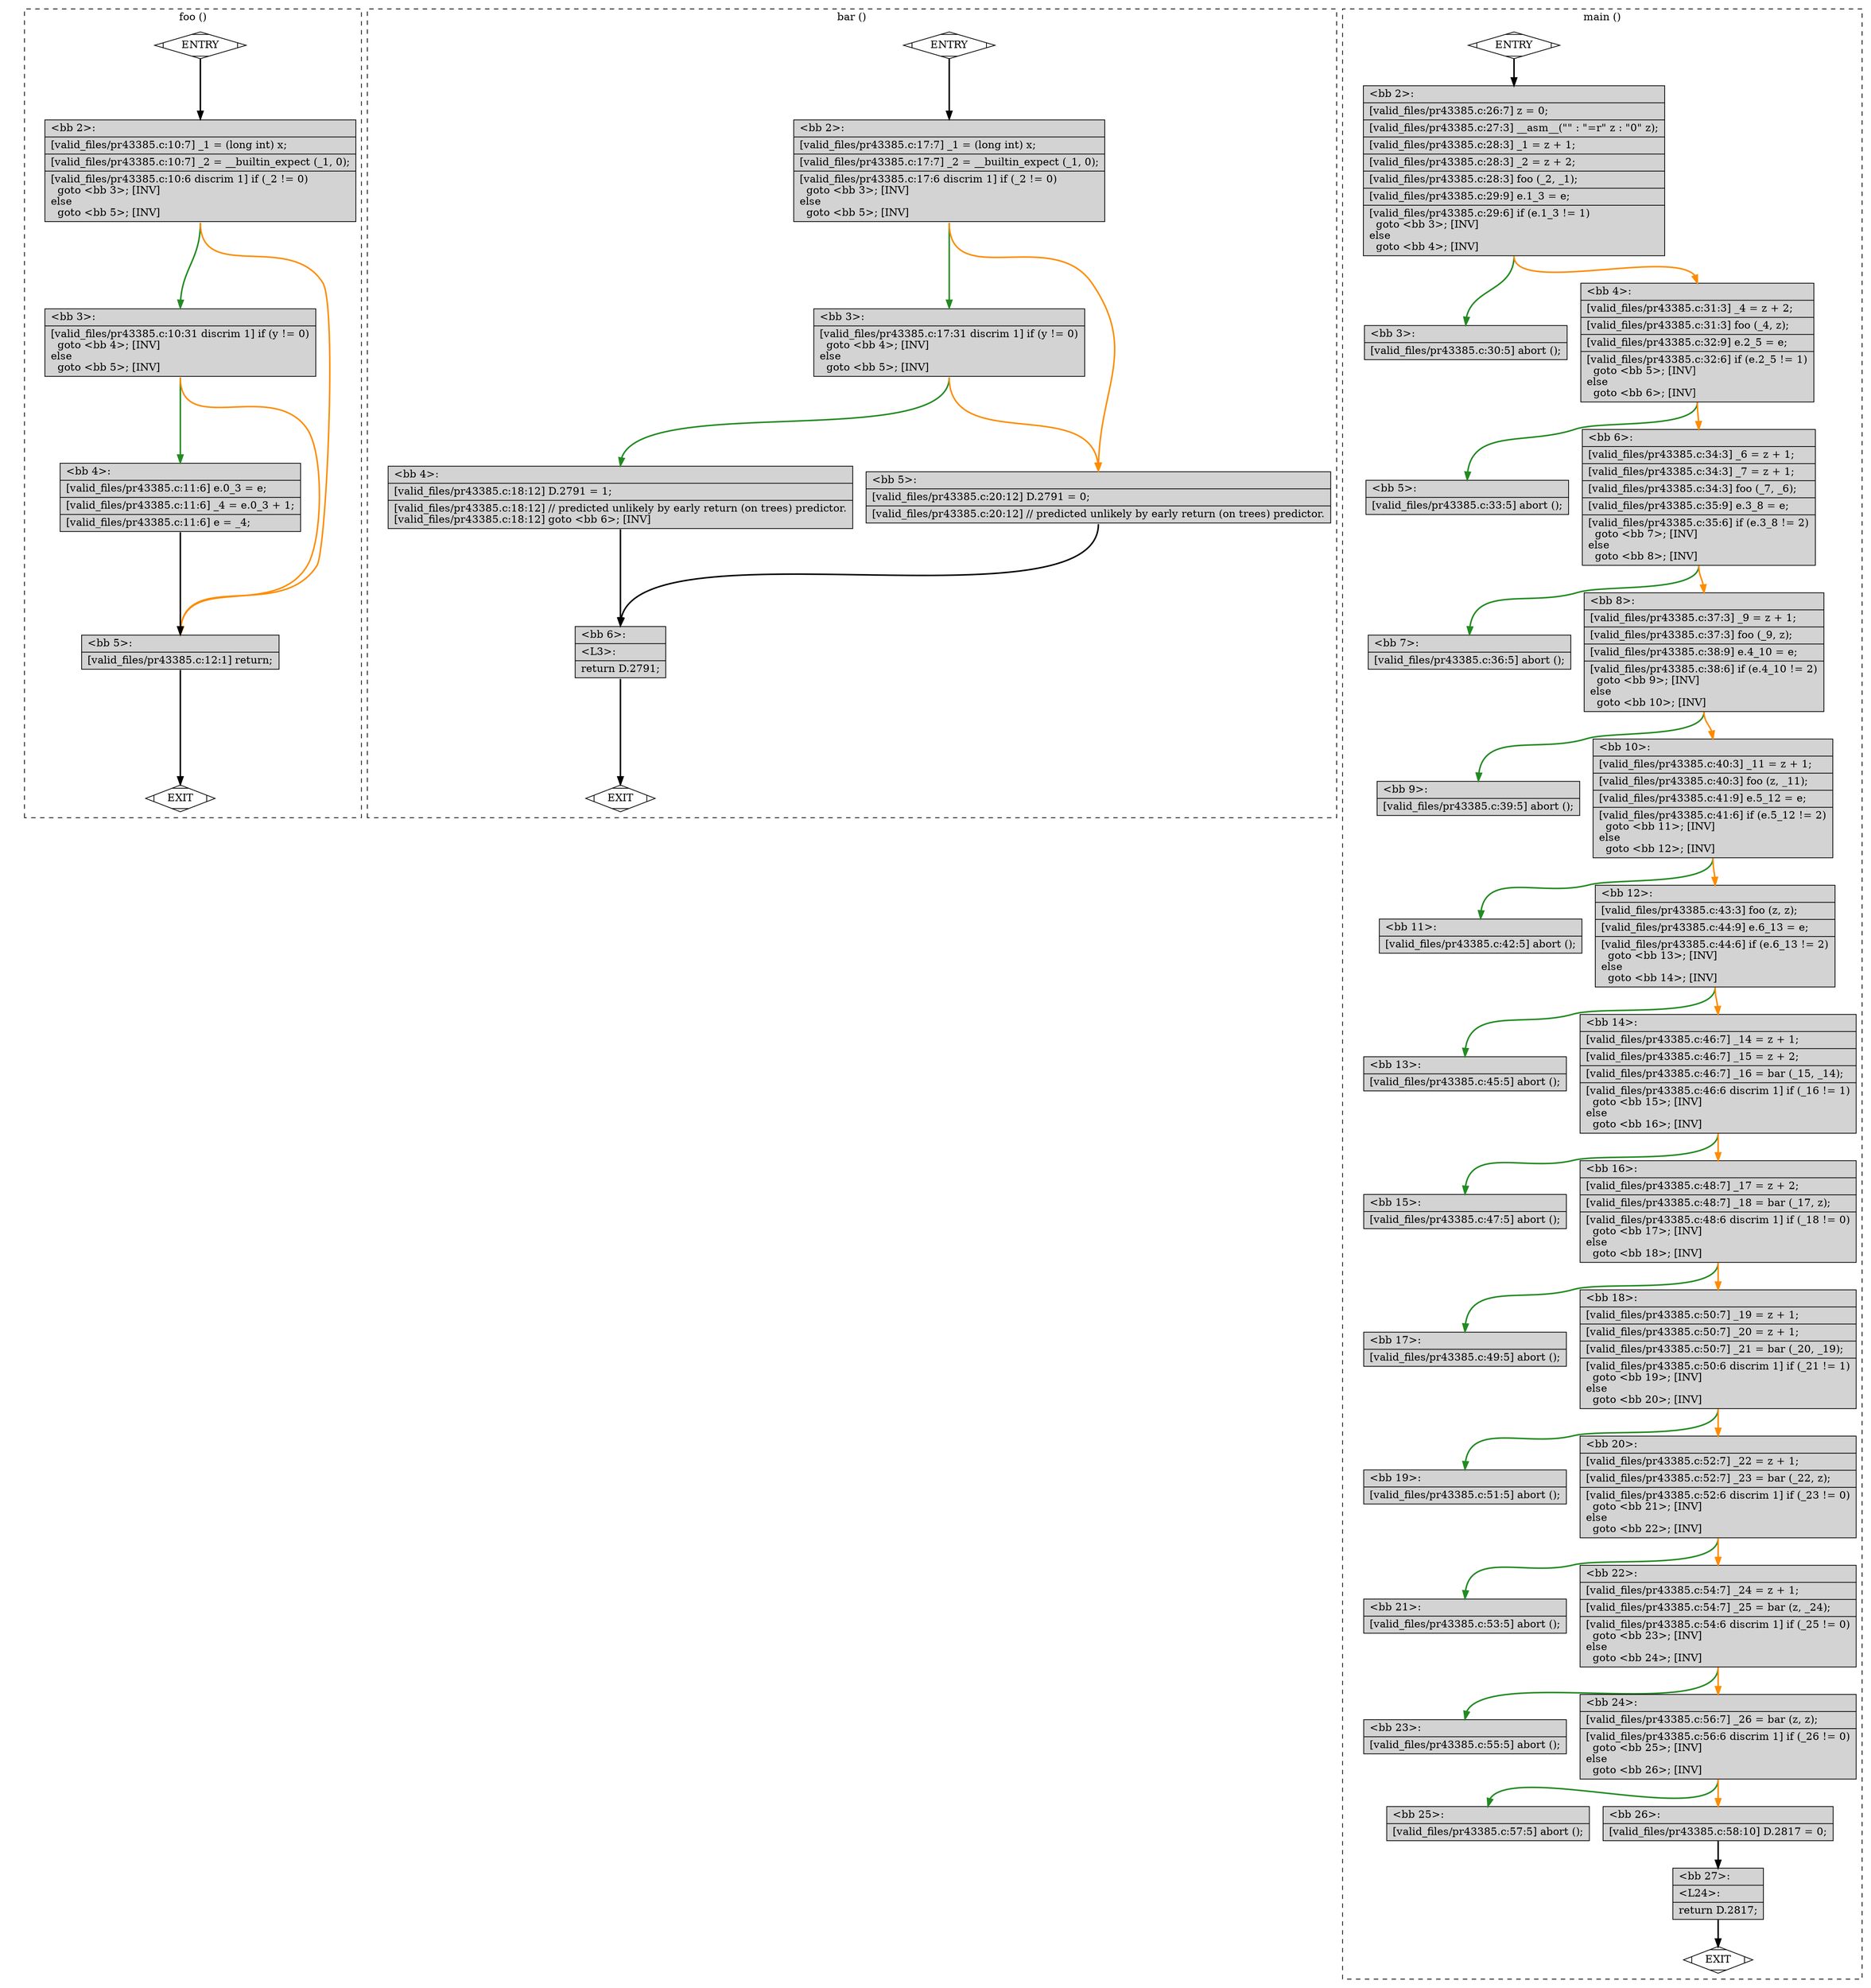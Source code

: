 digraph "a-pr43385.c.015t.cfg" {
overlap=false;
subgraph "cluster_foo" {
	style="dashed";
	color="black";
	label="foo ()";
	fn_0_basic_block_0 [shape=Mdiamond,style=filled,fillcolor=white,label="ENTRY"];

	fn_0_basic_block_1 [shape=Mdiamond,style=filled,fillcolor=white,label="EXIT"];

	fn_0_basic_block_2 [shape=record,style=filled,fillcolor=lightgrey,label="{\<bb\ 2\>:\l\
|[valid_files/pr43385.c:10:7]\ _1\ =\ (long\ int)\ x;\l\
|[valid_files/pr43385.c:10:7]\ _2\ =\ __builtin_expect\ (_1,\ 0);\l\
|[valid_files/pr43385.c:10:6\ discrim\ 1]\ if\ (_2\ !=\ 0)\l\
\ \ goto\ \<bb\ 3\>;\ [INV]\l\
else\l\
\ \ goto\ \<bb\ 5\>;\ [INV]\l\
}"];

	fn_0_basic_block_3 [shape=record,style=filled,fillcolor=lightgrey,label="{\<bb\ 3\>:\l\
|[valid_files/pr43385.c:10:31\ discrim\ 1]\ if\ (y\ !=\ 0)\l\
\ \ goto\ \<bb\ 4\>;\ [INV]\l\
else\l\
\ \ goto\ \<bb\ 5\>;\ [INV]\l\
}"];

	fn_0_basic_block_4 [shape=record,style=filled,fillcolor=lightgrey,label="{\<bb\ 4\>:\l\
|[valid_files/pr43385.c:11:6]\ e.0_3\ =\ e;\l\
|[valid_files/pr43385.c:11:6]\ _4\ =\ e.0_3\ +\ 1;\l\
|[valid_files/pr43385.c:11:6]\ e\ =\ _4;\l\
}"];

	fn_0_basic_block_5 [shape=record,style=filled,fillcolor=lightgrey,label="{\<bb\ 5\>:\l\
|[valid_files/pr43385.c:12:1]\ return;\l\
}"];

	fn_0_basic_block_0:s -> fn_0_basic_block_2:n [style="solid,bold",color=black,weight=100,constraint=true];
	fn_0_basic_block_2:s -> fn_0_basic_block_3:n [style="solid,bold",color=forestgreen,weight=10,constraint=true];
	fn_0_basic_block_2:s -> fn_0_basic_block_5:n [style="solid,bold",color=darkorange,weight=10,constraint=true];
	fn_0_basic_block_3:s -> fn_0_basic_block_4:n [style="solid,bold",color=forestgreen,weight=10,constraint=true];
	fn_0_basic_block_3:s -> fn_0_basic_block_5:n [style="solid,bold",color=darkorange,weight=10,constraint=true];
	fn_0_basic_block_4:s -> fn_0_basic_block_5:n [style="solid,bold",color=black,weight=100,constraint=true];
	fn_0_basic_block_5:s -> fn_0_basic_block_1:n [style="solid,bold",color=black,weight=10,constraint=true];
	fn_0_basic_block_0:s -> fn_0_basic_block_1:n [style="invis",constraint=true];
}
subgraph "cluster_bar" {
	style="dashed";
	color="black";
	label="bar ()";
	fn_1_basic_block_0 [shape=Mdiamond,style=filled,fillcolor=white,label="ENTRY"];

	fn_1_basic_block_1 [shape=Mdiamond,style=filled,fillcolor=white,label="EXIT"];

	fn_1_basic_block_2 [shape=record,style=filled,fillcolor=lightgrey,label="{\<bb\ 2\>:\l\
|[valid_files/pr43385.c:17:7]\ _1\ =\ (long\ int)\ x;\l\
|[valid_files/pr43385.c:17:7]\ _2\ =\ __builtin_expect\ (_1,\ 0);\l\
|[valid_files/pr43385.c:17:6\ discrim\ 1]\ if\ (_2\ !=\ 0)\l\
\ \ goto\ \<bb\ 3\>;\ [INV]\l\
else\l\
\ \ goto\ \<bb\ 5\>;\ [INV]\l\
}"];

	fn_1_basic_block_3 [shape=record,style=filled,fillcolor=lightgrey,label="{\<bb\ 3\>:\l\
|[valid_files/pr43385.c:17:31\ discrim\ 1]\ if\ (y\ !=\ 0)\l\
\ \ goto\ \<bb\ 4\>;\ [INV]\l\
else\l\
\ \ goto\ \<bb\ 5\>;\ [INV]\l\
}"];

	fn_1_basic_block_4 [shape=record,style=filled,fillcolor=lightgrey,label="{\<bb\ 4\>:\l\
|[valid_files/pr43385.c:18:12]\ D.2791\ =\ 1;\l\
|[valid_files/pr43385.c:18:12]\ //\ predicted\ unlikely\ by\ early\ return\ (on\ trees)\ predictor.\l\
[valid_files/pr43385.c:18:12]\ goto\ \<bb\ 6\>;\ [INV]\l\
}"];

	fn_1_basic_block_5 [shape=record,style=filled,fillcolor=lightgrey,label="{\<bb\ 5\>:\l\
|[valid_files/pr43385.c:20:12]\ D.2791\ =\ 0;\l\
|[valid_files/pr43385.c:20:12]\ //\ predicted\ unlikely\ by\ early\ return\ (on\ trees)\ predictor.\l\
}"];

	fn_1_basic_block_6 [shape=record,style=filled,fillcolor=lightgrey,label="{\<bb\ 6\>:\l\
|\<L3\>:\l\
|return\ D.2791;\l\
}"];

	fn_1_basic_block_0:s -> fn_1_basic_block_2:n [style="solid,bold",color=black,weight=100,constraint=true];
	fn_1_basic_block_2:s -> fn_1_basic_block_3:n [style="solid,bold",color=forestgreen,weight=10,constraint=true];
	fn_1_basic_block_2:s -> fn_1_basic_block_5:n [style="solid,bold",color=darkorange,weight=10,constraint=true];
	fn_1_basic_block_3:s -> fn_1_basic_block_4:n [style="solid,bold",color=forestgreen,weight=10,constraint=true];
	fn_1_basic_block_3:s -> fn_1_basic_block_5:n [style="solid,bold",color=darkorange,weight=10,constraint=true];
	fn_1_basic_block_4:s -> fn_1_basic_block_6:n [style="solid,bold",color=black,weight=100,constraint=true];
	fn_1_basic_block_5:s -> fn_1_basic_block_6:n [style="solid,bold",color=black,weight=100,constraint=true];
	fn_1_basic_block_6:s -> fn_1_basic_block_1:n [style="solid,bold",color=black,weight=10,constraint=true];
	fn_1_basic_block_0:s -> fn_1_basic_block_1:n [style="invis",constraint=true];
}
subgraph "cluster_main" {
	style="dashed";
	color="black";
	label="main ()";
	fn_2_basic_block_0 [shape=Mdiamond,style=filled,fillcolor=white,label="ENTRY"];

	fn_2_basic_block_1 [shape=Mdiamond,style=filled,fillcolor=white,label="EXIT"];

	fn_2_basic_block_2 [shape=record,style=filled,fillcolor=lightgrey,label="{\<bb\ 2\>:\l\
|[valid_files/pr43385.c:26:7]\ z\ =\ 0;\l\
|[valid_files/pr43385.c:27:3]\ __asm__(\"\"\ :\ \"=r\"\ z\ :\ \"0\"\ z);\l\
|[valid_files/pr43385.c:28:3]\ _1\ =\ z\ +\ 1;\l\
|[valid_files/pr43385.c:28:3]\ _2\ =\ z\ +\ 2;\l\
|[valid_files/pr43385.c:28:3]\ foo\ (_2,\ _1);\l\
|[valid_files/pr43385.c:29:9]\ e.1_3\ =\ e;\l\
|[valid_files/pr43385.c:29:6]\ if\ (e.1_3\ !=\ 1)\l\
\ \ goto\ \<bb\ 3\>;\ [INV]\l\
else\l\
\ \ goto\ \<bb\ 4\>;\ [INV]\l\
}"];

	fn_2_basic_block_3 [shape=record,style=filled,fillcolor=lightgrey,label="{\<bb\ 3\>:\l\
|[valid_files/pr43385.c:30:5]\ abort\ ();\l\
}"];

	fn_2_basic_block_4 [shape=record,style=filled,fillcolor=lightgrey,label="{\<bb\ 4\>:\l\
|[valid_files/pr43385.c:31:3]\ _4\ =\ z\ +\ 2;\l\
|[valid_files/pr43385.c:31:3]\ foo\ (_4,\ z);\l\
|[valid_files/pr43385.c:32:9]\ e.2_5\ =\ e;\l\
|[valid_files/pr43385.c:32:6]\ if\ (e.2_5\ !=\ 1)\l\
\ \ goto\ \<bb\ 5\>;\ [INV]\l\
else\l\
\ \ goto\ \<bb\ 6\>;\ [INV]\l\
}"];

	fn_2_basic_block_5 [shape=record,style=filled,fillcolor=lightgrey,label="{\<bb\ 5\>:\l\
|[valid_files/pr43385.c:33:5]\ abort\ ();\l\
}"];

	fn_2_basic_block_6 [shape=record,style=filled,fillcolor=lightgrey,label="{\<bb\ 6\>:\l\
|[valid_files/pr43385.c:34:3]\ _6\ =\ z\ +\ 1;\l\
|[valid_files/pr43385.c:34:3]\ _7\ =\ z\ +\ 1;\l\
|[valid_files/pr43385.c:34:3]\ foo\ (_7,\ _6);\l\
|[valid_files/pr43385.c:35:9]\ e.3_8\ =\ e;\l\
|[valid_files/pr43385.c:35:6]\ if\ (e.3_8\ !=\ 2)\l\
\ \ goto\ \<bb\ 7\>;\ [INV]\l\
else\l\
\ \ goto\ \<bb\ 8\>;\ [INV]\l\
}"];

	fn_2_basic_block_7 [shape=record,style=filled,fillcolor=lightgrey,label="{\<bb\ 7\>:\l\
|[valid_files/pr43385.c:36:5]\ abort\ ();\l\
}"];

	fn_2_basic_block_8 [shape=record,style=filled,fillcolor=lightgrey,label="{\<bb\ 8\>:\l\
|[valid_files/pr43385.c:37:3]\ _9\ =\ z\ +\ 1;\l\
|[valid_files/pr43385.c:37:3]\ foo\ (_9,\ z);\l\
|[valid_files/pr43385.c:38:9]\ e.4_10\ =\ e;\l\
|[valid_files/pr43385.c:38:6]\ if\ (e.4_10\ !=\ 2)\l\
\ \ goto\ \<bb\ 9\>;\ [INV]\l\
else\l\
\ \ goto\ \<bb\ 10\>;\ [INV]\l\
}"];

	fn_2_basic_block_9 [shape=record,style=filled,fillcolor=lightgrey,label="{\<bb\ 9\>:\l\
|[valid_files/pr43385.c:39:5]\ abort\ ();\l\
}"];

	fn_2_basic_block_10 [shape=record,style=filled,fillcolor=lightgrey,label="{\<bb\ 10\>:\l\
|[valid_files/pr43385.c:40:3]\ _11\ =\ z\ +\ 1;\l\
|[valid_files/pr43385.c:40:3]\ foo\ (z,\ _11);\l\
|[valid_files/pr43385.c:41:9]\ e.5_12\ =\ e;\l\
|[valid_files/pr43385.c:41:6]\ if\ (e.5_12\ !=\ 2)\l\
\ \ goto\ \<bb\ 11\>;\ [INV]\l\
else\l\
\ \ goto\ \<bb\ 12\>;\ [INV]\l\
}"];

	fn_2_basic_block_11 [shape=record,style=filled,fillcolor=lightgrey,label="{\<bb\ 11\>:\l\
|[valid_files/pr43385.c:42:5]\ abort\ ();\l\
}"];

	fn_2_basic_block_12 [shape=record,style=filled,fillcolor=lightgrey,label="{\<bb\ 12\>:\l\
|[valid_files/pr43385.c:43:3]\ foo\ (z,\ z);\l\
|[valid_files/pr43385.c:44:9]\ e.6_13\ =\ e;\l\
|[valid_files/pr43385.c:44:6]\ if\ (e.6_13\ !=\ 2)\l\
\ \ goto\ \<bb\ 13\>;\ [INV]\l\
else\l\
\ \ goto\ \<bb\ 14\>;\ [INV]\l\
}"];

	fn_2_basic_block_13 [shape=record,style=filled,fillcolor=lightgrey,label="{\<bb\ 13\>:\l\
|[valid_files/pr43385.c:45:5]\ abort\ ();\l\
}"];

	fn_2_basic_block_14 [shape=record,style=filled,fillcolor=lightgrey,label="{\<bb\ 14\>:\l\
|[valid_files/pr43385.c:46:7]\ _14\ =\ z\ +\ 1;\l\
|[valid_files/pr43385.c:46:7]\ _15\ =\ z\ +\ 2;\l\
|[valid_files/pr43385.c:46:7]\ _16\ =\ bar\ (_15,\ _14);\l\
|[valid_files/pr43385.c:46:6\ discrim\ 1]\ if\ (_16\ !=\ 1)\l\
\ \ goto\ \<bb\ 15\>;\ [INV]\l\
else\l\
\ \ goto\ \<bb\ 16\>;\ [INV]\l\
}"];

	fn_2_basic_block_15 [shape=record,style=filled,fillcolor=lightgrey,label="{\<bb\ 15\>:\l\
|[valid_files/pr43385.c:47:5]\ abort\ ();\l\
}"];

	fn_2_basic_block_16 [shape=record,style=filled,fillcolor=lightgrey,label="{\<bb\ 16\>:\l\
|[valid_files/pr43385.c:48:7]\ _17\ =\ z\ +\ 2;\l\
|[valid_files/pr43385.c:48:7]\ _18\ =\ bar\ (_17,\ z);\l\
|[valid_files/pr43385.c:48:6\ discrim\ 1]\ if\ (_18\ !=\ 0)\l\
\ \ goto\ \<bb\ 17\>;\ [INV]\l\
else\l\
\ \ goto\ \<bb\ 18\>;\ [INV]\l\
}"];

	fn_2_basic_block_17 [shape=record,style=filled,fillcolor=lightgrey,label="{\<bb\ 17\>:\l\
|[valid_files/pr43385.c:49:5]\ abort\ ();\l\
}"];

	fn_2_basic_block_18 [shape=record,style=filled,fillcolor=lightgrey,label="{\<bb\ 18\>:\l\
|[valid_files/pr43385.c:50:7]\ _19\ =\ z\ +\ 1;\l\
|[valid_files/pr43385.c:50:7]\ _20\ =\ z\ +\ 1;\l\
|[valid_files/pr43385.c:50:7]\ _21\ =\ bar\ (_20,\ _19);\l\
|[valid_files/pr43385.c:50:6\ discrim\ 1]\ if\ (_21\ !=\ 1)\l\
\ \ goto\ \<bb\ 19\>;\ [INV]\l\
else\l\
\ \ goto\ \<bb\ 20\>;\ [INV]\l\
}"];

	fn_2_basic_block_19 [shape=record,style=filled,fillcolor=lightgrey,label="{\<bb\ 19\>:\l\
|[valid_files/pr43385.c:51:5]\ abort\ ();\l\
}"];

	fn_2_basic_block_20 [shape=record,style=filled,fillcolor=lightgrey,label="{\<bb\ 20\>:\l\
|[valid_files/pr43385.c:52:7]\ _22\ =\ z\ +\ 1;\l\
|[valid_files/pr43385.c:52:7]\ _23\ =\ bar\ (_22,\ z);\l\
|[valid_files/pr43385.c:52:6\ discrim\ 1]\ if\ (_23\ !=\ 0)\l\
\ \ goto\ \<bb\ 21\>;\ [INV]\l\
else\l\
\ \ goto\ \<bb\ 22\>;\ [INV]\l\
}"];

	fn_2_basic_block_21 [shape=record,style=filled,fillcolor=lightgrey,label="{\<bb\ 21\>:\l\
|[valid_files/pr43385.c:53:5]\ abort\ ();\l\
}"];

	fn_2_basic_block_22 [shape=record,style=filled,fillcolor=lightgrey,label="{\<bb\ 22\>:\l\
|[valid_files/pr43385.c:54:7]\ _24\ =\ z\ +\ 1;\l\
|[valid_files/pr43385.c:54:7]\ _25\ =\ bar\ (z,\ _24);\l\
|[valid_files/pr43385.c:54:6\ discrim\ 1]\ if\ (_25\ !=\ 0)\l\
\ \ goto\ \<bb\ 23\>;\ [INV]\l\
else\l\
\ \ goto\ \<bb\ 24\>;\ [INV]\l\
}"];

	fn_2_basic_block_23 [shape=record,style=filled,fillcolor=lightgrey,label="{\<bb\ 23\>:\l\
|[valid_files/pr43385.c:55:5]\ abort\ ();\l\
}"];

	fn_2_basic_block_24 [shape=record,style=filled,fillcolor=lightgrey,label="{\<bb\ 24\>:\l\
|[valid_files/pr43385.c:56:7]\ _26\ =\ bar\ (z,\ z);\l\
|[valid_files/pr43385.c:56:6\ discrim\ 1]\ if\ (_26\ !=\ 0)\l\
\ \ goto\ \<bb\ 25\>;\ [INV]\l\
else\l\
\ \ goto\ \<bb\ 26\>;\ [INV]\l\
}"];

	fn_2_basic_block_25 [shape=record,style=filled,fillcolor=lightgrey,label="{\<bb\ 25\>:\l\
|[valid_files/pr43385.c:57:5]\ abort\ ();\l\
}"];

	fn_2_basic_block_26 [shape=record,style=filled,fillcolor=lightgrey,label="{\<bb\ 26\>:\l\
|[valid_files/pr43385.c:58:10]\ D.2817\ =\ 0;\l\
}"];

	fn_2_basic_block_27 [shape=record,style=filled,fillcolor=lightgrey,label="{\<bb\ 27\>:\l\
|\<L24\>:\l\
|return\ D.2817;\l\
}"];

	fn_2_basic_block_0:s -> fn_2_basic_block_2:n [style="solid,bold",color=black,weight=100,constraint=true];
	fn_2_basic_block_2:s -> fn_2_basic_block_3:n [style="solid,bold",color=forestgreen,weight=10,constraint=true];
	fn_2_basic_block_2:s -> fn_2_basic_block_4:n [style="solid,bold",color=darkorange,weight=10,constraint=true];
	fn_2_basic_block_4:s -> fn_2_basic_block_5:n [style="solid,bold",color=forestgreen,weight=10,constraint=true];
	fn_2_basic_block_4:s -> fn_2_basic_block_6:n [style="solid,bold",color=darkorange,weight=10,constraint=true];
	fn_2_basic_block_6:s -> fn_2_basic_block_7:n [style="solid,bold",color=forestgreen,weight=10,constraint=true];
	fn_2_basic_block_6:s -> fn_2_basic_block_8:n [style="solid,bold",color=darkorange,weight=10,constraint=true];
	fn_2_basic_block_8:s -> fn_2_basic_block_9:n [style="solid,bold",color=forestgreen,weight=10,constraint=true];
	fn_2_basic_block_8:s -> fn_2_basic_block_10:n [style="solid,bold",color=darkorange,weight=10,constraint=true];
	fn_2_basic_block_10:s -> fn_2_basic_block_11:n [style="solid,bold",color=forestgreen,weight=10,constraint=true];
	fn_2_basic_block_10:s -> fn_2_basic_block_12:n [style="solid,bold",color=darkorange,weight=10,constraint=true];
	fn_2_basic_block_12:s -> fn_2_basic_block_13:n [style="solid,bold",color=forestgreen,weight=10,constraint=true];
	fn_2_basic_block_12:s -> fn_2_basic_block_14:n [style="solid,bold",color=darkorange,weight=10,constraint=true];
	fn_2_basic_block_14:s -> fn_2_basic_block_15:n [style="solid,bold",color=forestgreen,weight=10,constraint=true];
	fn_2_basic_block_14:s -> fn_2_basic_block_16:n [style="solid,bold",color=darkorange,weight=10,constraint=true];
	fn_2_basic_block_16:s -> fn_2_basic_block_17:n [style="solid,bold",color=forestgreen,weight=10,constraint=true];
	fn_2_basic_block_16:s -> fn_2_basic_block_18:n [style="solid,bold",color=darkorange,weight=10,constraint=true];
	fn_2_basic_block_18:s -> fn_2_basic_block_19:n [style="solid,bold",color=forestgreen,weight=10,constraint=true];
	fn_2_basic_block_18:s -> fn_2_basic_block_20:n [style="solid,bold",color=darkorange,weight=10,constraint=true];
	fn_2_basic_block_20:s -> fn_2_basic_block_21:n [style="solid,bold",color=forestgreen,weight=10,constraint=true];
	fn_2_basic_block_20:s -> fn_2_basic_block_22:n [style="solid,bold",color=darkorange,weight=10,constraint=true];
	fn_2_basic_block_22:s -> fn_2_basic_block_23:n [style="solid,bold",color=forestgreen,weight=10,constraint=true];
	fn_2_basic_block_22:s -> fn_2_basic_block_24:n [style="solid,bold",color=darkorange,weight=10,constraint=true];
	fn_2_basic_block_24:s -> fn_2_basic_block_25:n [style="solid,bold",color=forestgreen,weight=10,constraint=true];
	fn_2_basic_block_24:s -> fn_2_basic_block_26:n [style="solid,bold",color=darkorange,weight=10,constraint=true];
	fn_2_basic_block_26:s -> fn_2_basic_block_27:n [style="solid,bold",color=black,weight=100,constraint=true];
	fn_2_basic_block_27:s -> fn_2_basic_block_1:n [style="solid,bold",color=black,weight=10,constraint=true];
	fn_2_basic_block_0:s -> fn_2_basic_block_1:n [style="invis",constraint=true];
}
}
